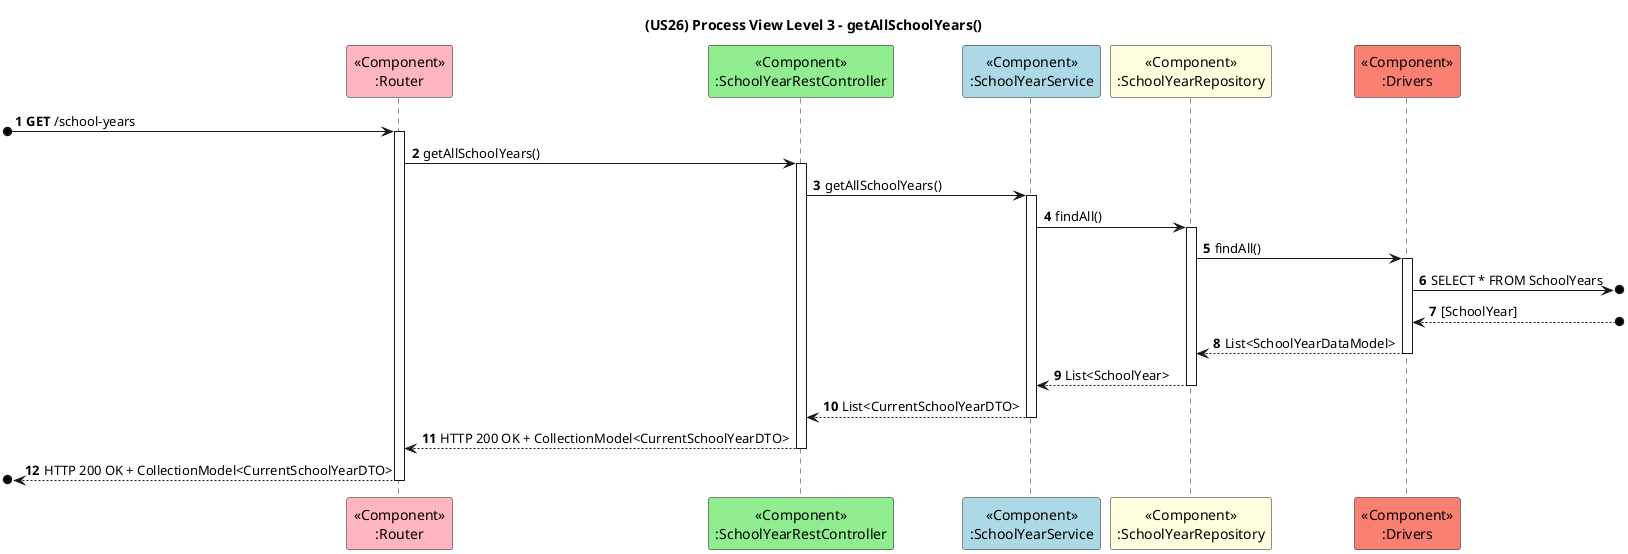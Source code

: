 @startuml
title (US26) Process View Level 3 - getAllSchoolYears()

autonumber

participant "<<Component>>\n:Router" as RT #lightpink
participant "<<Component>>\n:SchoolYearRestController" as C #lightgreen
participant "<<Component>>\n:SchoolYearService" as S #lightblue
participant "<<Component>>\n:SchoolYearRepository" as R #lightyellow
participant "<<Component>>\n:Drivers" as D #salmon

[o-> RT ++: **GET** /school-years
RT -> C ++: getAllSchoolYears()
C -> S ++: getAllSchoolYears()
S -> R ++: findAll()
R -> D ++: findAll()
D ->o] : SELECT * FROM SchoolYears
D <--o] : [SchoolYear]
D --> R --: List<SchoolYearDataModel>
R --> S --: List<SchoolYear>
S --> C --: List<CurrentSchoolYearDTO>
C --> RT --: HTTP 200 OK + CollectionModel<CurrentSchoolYearDTO>
[o<-- RT --: HTTP 200 OK + CollectionModel<CurrentSchoolYearDTO>

@enduml
